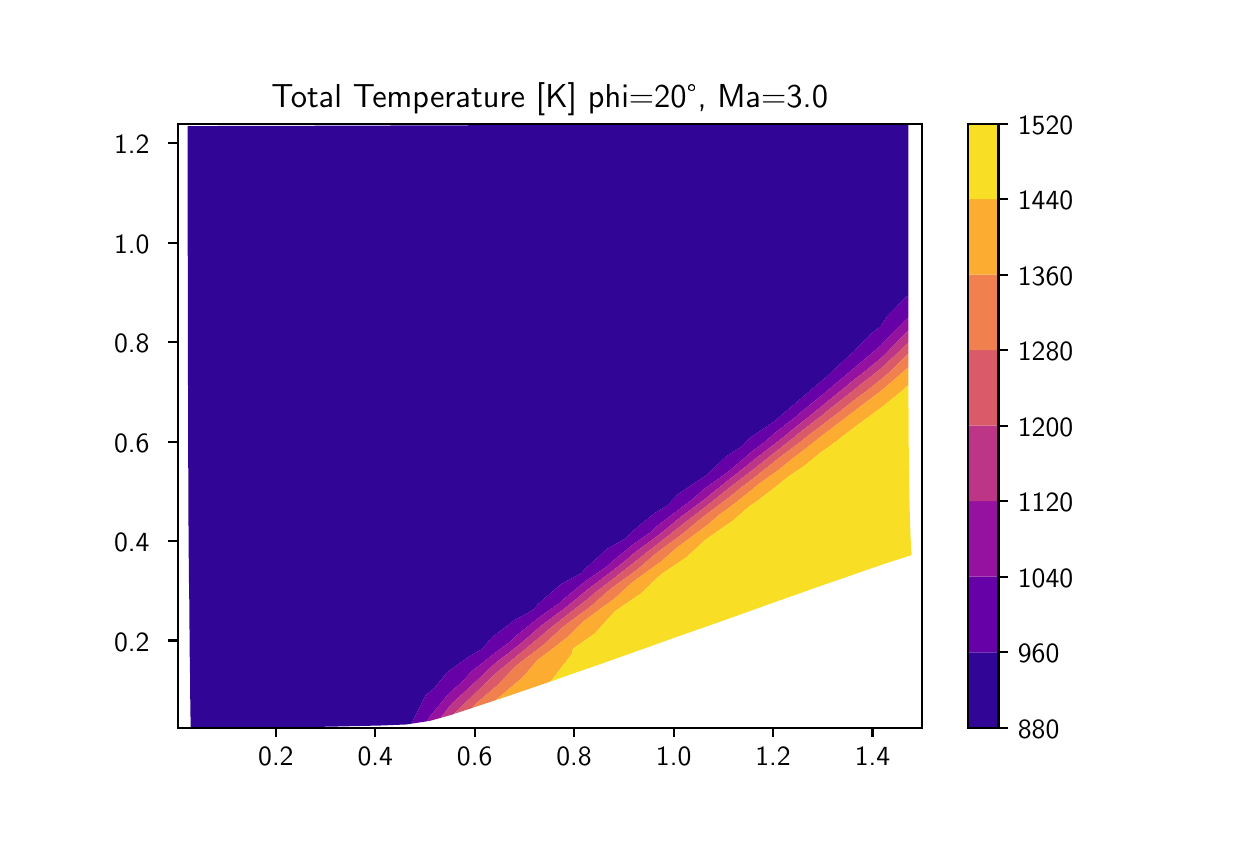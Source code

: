\begingroup%
\makeatletter%
\begin{pgfpicture}%
\pgfpathrectangle{\pgfpointorigin}{\pgfqpoint{6.0in}{4.0in}}%
\pgfusepath{use as bounding box, clip}%
\begin{pgfscope}%
\pgfsetbuttcap%
\pgfsetmiterjoin%
\definecolor{currentfill}{rgb}{1.0,1.0,1.0}%
\pgfsetfillcolor{currentfill}%
\pgfsetlinewidth{0.0pt}%
\definecolor{currentstroke}{rgb}{1.0,1.0,1.0}%
\pgfsetstrokecolor{currentstroke}%
\pgfsetdash{}{0pt}%
\pgfpathmoveto{\pgfqpoint{0.0in}{0.0in}}%
\pgfpathlineto{\pgfqpoint{6.0in}{0.0in}}%
\pgfpathlineto{\pgfqpoint{6.0in}{4.0in}}%
\pgfpathlineto{\pgfqpoint{0.0in}{4.0in}}%
\pgfpathclose%
\pgfusepath{fill}%
\end{pgfscope}%
\begin{pgfscope}%
\pgfsetbuttcap%
\pgfsetmiterjoin%
\definecolor{currentfill}{rgb}{1.0,1.0,1.0}%
\pgfsetfillcolor{currentfill}%
\pgfsetlinewidth{0.0pt}%
\definecolor{currentstroke}{rgb}{0.0,0.0,0.0}%
\pgfsetstrokecolor{currentstroke}%
\pgfsetstrokeopacity{0.0}%
\pgfsetdash{}{0pt}%
\pgfpathmoveto{\pgfqpoint{0.75in}{0.5in}}%
\pgfpathlineto{\pgfqpoint{4.47in}{0.5in}}%
\pgfpathlineto{\pgfqpoint{4.47in}{3.52in}}%
\pgfpathlineto{\pgfqpoint{0.75in}{3.52in}}%
\pgfpathclose%
\pgfusepath{fill}%
\end{pgfscope}%
\begin{pgfscope}%
\pgfpathrectangle{\pgfqpoint{0.75in}{0.5in}}{\pgfqpoint{3.72in}{3.02in}}%
\pgfusepath{clip}%
\pgfsetbuttcap%
\pgfsetroundjoin%
\definecolor{currentfill}{rgb}{0.193,0.018,0.59}%
\pgfsetfillcolor{currentfill}%
\pgfsetlinewidth{0.0pt}%
\definecolor{currentstroke}{rgb}{0.0,0.0,0.0}%
\pgfsetstrokecolor{currentstroke}%
\pgfsetdash{}{0pt}%
\pgfpathmoveto{\pgfqpoint{0.813in}{0.624in}}%
\pgfpathlineto{\pgfqpoint{0.812in}{0.749in}}%
\pgfpathlineto{\pgfqpoint{0.81in}{0.877in}}%
\pgfpathlineto{\pgfqpoint{0.809in}{1.005in}}%
\pgfpathlineto{\pgfqpoint{0.808in}{1.134in}}%
\pgfpathlineto{\pgfqpoint{0.806in}{1.264in}}%
\pgfpathlineto{\pgfqpoint{0.805in}{1.394in}}%
\pgfpathlineto{\pgfqpoint{0.804in}{1.524in}}%
\pgfpathlineto{\pgfqpoint{0.804in}{1.653in}}%
\pgfpathlineto{\pgfqpoint{0.803in}{1.782in}}%
\pgfpathlineto{\pgfqpoint{0.802in}{1.91in}}%
\pgfpathlineto{\pgfqpoint{0.802in}{2.037in}}%
\pgfpathlineto{\pgfqpoint{0.802in}{2.163in}}%
\pgfpathlineto{\pgfqpoint{0.801in}{2.289in}}%
\pgfpathlineto{\pgfqpoint{0.801in}{2.414in}}%
\pgfpathlineto{\pgfqpoint{0.801in}{2.537in}}%
\pgfpathlineto{\pgfqpoint{0.801in}{2.661in}}%
\pgfpathlineto{\pgfqpoint{0.801in}{2.783in}}%
\pgfpathlineto{\pgfqpoint{0.8in}{2.905in}}%
\pgfpathlineto{\pgfqpoint{0.8in}{3.027in}}%
\pgfpathlineto{\pgfqpoint{0.8in}{3.148in}}%
\pgfpathlineto{\pgfqpoint{0.8in}{3.268in}}%
\pgfpathlineto{\pgfqpoint{0.8in}{3.388in}}%
\pgfpathlineto{\pgfqpoint{0.8in}{3.508in}}%
\pgfpathlineto{\pgfqpoint{0.914in}{3.508in}}%
\pgfpathlineto{\pgfqpoint{1.027in}{3.509in}}%
\pgfpathlineto{\pgfqpoint{1.141in}{3.509in}}%
\pgfpathlineto{\pgfqpoint{1.256in}{3.509in}}%
\pgfpathlineto{\pgfqpoint{1.371in}{3.509in}}%
\pgfpathlineto{\pgfqpoint{1.486in}{3.51in}}%
\pgfpathlineto{\pgfqpoint{1.602in}{3.51in}}%
\pgfpathlineto{\pgfqpoint{1.719in}{3.51in}}%
\pgfpathlineto{\pgfqpoint{1.836in}{3.511in}}%
\pgfpathlineto{\pgfqpoint{1.954in}{3.511in}}%
\pgfpathlineto{\pgfqpoint{2.073in}{3.512in}}%
\pgfpathlineto{\pgfqpoint{2.193in}{3.512in}}%
\pgfpathlineto{\pgfqpoint{2.314in}{3.513in}}%
\pgfpathlineto{\pgfqpoint{2.435in}{3.513in}}%
\pgfpathlineto{\pgfqpoint{2.558in}{3.514in}}%
\pgfpathlineto{\pgfqpoint{2.682in}{3.514in}}%
\pgfpathlineto{\pgfqpoint{2.807in}{3.515in}}%
\pgfpathlineto{\pgfqpoint{2.933in}{3.515in}}%
\pgfpathlineto{\pgfqpoint{3.06in}{3.516in}}%
\pgfpathlineto{\pgfqpoint{3.189in}{3.517in}}%
\pgfpathlineto{\pgfqpoint{3.319in}{3.517in}}%
\pgfpathlineto{\pgfqpoint{3.45in}{3.518in}}%
\pgfpathlineto{\pgfqpoint{3.583in}{3.518in}}%
\pgfpathlineto{\pgfqpoint{3.717in}{3.519in}}%
\pgfpathlineto{\pgfqpoint{3.852in}{3.519in}}%
\pgfpathlineto{\pgfqpoint{3.988in}{3.519in}}%
\pgfpathlineto{\pgfqpoint{4.126in}{3.52in}}%
\pgfpathlineto{\pgfqpoint{4.264in}{3.52in}}%
\pgfpathlineto{\pgfqpoint{4.403in}{3.52in}}%
\pgfpathlineto{\pgfqpoint{4.403in}{3.423in}}%
\pgfpathlineto{\pgfqpoint{4.403in}{3.327in}}%
\pgfpathlineto{\pgfqpoint{4.403in}{3.23in}}%
\pgfpathlineto{\pgfqpoint{4.403in}{3.133in}}%
\pgfpathlineto{\pgfqpoint{4.403in}{3.037in}}%
\pgfpathlineto{\pgfqpoint{4.403in}{2.941in}}%
\pgfpathlineto{\pgfqpoint{4.403in}{2.845in}}%
\pgfpathlineto{\pgfqpoint{4.403in}{2.75in}}%
\pgfpathlineto{\pgfqpoint{4.403in}{2.663in}}%
\pgfpathlineto{\pgfqpoint{4.394in}{2.655in}}%
\pgfpathlineto{\pgfqpoint{4.298in}{2.558in}}%
\pgfpathlineto{\pgfqpoint{4.265in}{2.508in}}%
\pgfpathlineto{\pgfqpoint{4.207in}{2.461in}}%
\pgfpathlineto{\pgfqpoint{4.128in}{2.378in}}%
\pgfpathlineto{\pgfqpoint{4.108in}{2.361in}}%
\pgfpathlineto{\pgfqpoint{3.998in}{2.258in}}%
\pgfpathlineto{\pgfqpoint{3.995in}{2.255in}}%
\pgfpathlineto{\pgfqpoint{3.87in}{2.149in}}%
\pgfpathlineto{\pgfqpoint{3.864in}{2.144in}}%
\pgfpathlineto{\pgfqpoint{3.737in}{2.035in}}%
\pgfpathlineto{\pgfqpoint{3.734in}{2.032in}}%
\pgfpathlineto{\pgfqpoint{3.613in}{1.95in}}%
\pgfpathlineto{\pgfqpoint{3.563in}{1.902in}}%
\pgfpathlineto{\pgfqpoint{3.491in}{1.855in}}%
\pgfpathlineto{\pgfqpoint{3.395in}{1.763in}}%
\pgfpathlineto{\pgfqpoint{3.372in}{1.748in}}%
\pgfpathlineto{\pgfqpoint{3.252in}{1.668in}}%
\pgfpathlineto{\pgfqpoint{3.197in}{1.61in}}%
\pgfpathlineto{\pgfqpoint{3.135in}{1.573in}}%
\pgfpathlineto{\pgfqpoint{3.018in}{1.477in}}%
\pgfpathlineto{\pgfqpoint{2.992in}{1.447in}}%
\pgfpathlineto{\pgfqpoint{2.9in}{1.396in}}%
\pgfpathlineto{\pgfqpoint{2.785in}{1.292in}}%
\pgfpathlineto{\pgfqpoint{2.769in}{1.273in}}%
\pgfpathlineto{\pgfqpoint{2.667in}{1.218in}}%
\pgfpathlineto{\pgfqpoint{2.552in}{1.118in}}%
\pgfpathlineto{\pgfqpoint{2.526in}{1.088in}}%
\pgfpathlineto{\pgfqpoint{2.435in}{1.038in}}%
\pgfpathlineto{\pgfqpoint{2.32in}{0.95in}}%
\pgfpathlineto{\pgfqpoint{2.273in}{0.894in}}%
\pgfpathlineto{\pgfqpoint{2.207in}{0.856in}}%
\pgfpathlineto{\pgfqpoint{2.096in}{0.776in}}%
\pgfpathlineto{\pgfqpoint{2.032in}{0.696in}}%
\pgfpathlineto{\pgfqpoint{1.991in}{0.664in}}%
\pgfpathlineto{\pgfqpoint{1.919in}{0.52in}}%
\pgfpathlineto{\pgfqpoint{1.894in}{0.516in}}%
\pgfpathlineto{\pgfqpoint{1.772in}{0.511in}}%
\pgfpathlineto{\pgfqpoint{1.645in}{0.508in}}%
\pgfpathlineto{\pgfqpoint{1.513in}{0.505in}}%
\pgfpathlineto{\pgfqpoint{1.377in}{0.503in}}%
\pgfpathlineto{\pgfqpoint{1.239in}{0.502in}}%
\pgfpathlineto{\pgfqpoint{1.098in}{0.501in}}%
\pgfpathlineto{\pgfqpoint{0.957in}{0.5in}}%
\pgfpathlineto{\pgfqpoint{0.815in}{0.5in}}%
\pgfpathclose%
\pgfusepath{fill}%
\end{pgfscope}%
\begin{pgfscope}%
\pgfpathrectangle{\pgfqpoint{0.75in}{0.5in}}{\pgfqpoint{3.72in}{3.02in}}%
\pgfusepath{clip}%
\pgfsetbuttcap%
\pgfsetroundjoin%
\definecolor{currentfill}{rgb}{0.399,0.001,0.656}%
\pgfsetfillcolor{currentfill}%
\pgfsetlinewidth{0.0pt}%
\definecolor{currentstroke}{rgb}{0.0,0.0,0.0}%
\pgfsetstrokecolor{currentstroke}%
\pgfsetdash{}{0pt}%
\pgfpathmoveto{\pgfqpoint{1.991in}{0.664in}}%
\pgfpathlineto{\pgfqpoint{2.032in}{0.696in}}%
\pgfpathlineto{\pgfqpoint{2.096in}{0.776in}}%
\pgfpathlineto{\pgfqpoint{2.207in}{0.856in}}%
\pgfpathlineto{\pgfqpoint{2.273in}{0.894in}}%
\pgfpathlineto{\pgfqpoint{2.32in}{0.95in}}%
\pgfpathlineto{\pgfqpoint{2.435in}{1.038in}}%
\pgfpathlineto{\pgfqpoint{2.526in}{1.088in}}%
\pgfpathlineto{\pgfqpoint{2.552in}{1.118in}}%
\pgfpathlineto{\pgfqpoint{2.667in}{1.218in}}%
\pgfpathlineto{\pgfqpoint{2.769in}{1.273in}}%
\pgfpathlineto{\pgfqpoint{2.785in}{1.292in}}%
\pgfpathlineto{\pgfqpoint{2.9in}{1.396in}}%
\pgfpathlineto{\pgfqpoint{2.992in}{1.447in}}%
\pgfpathlineto{\pgfqpoint{3.018in}{1.477in}}%
\pgfpathlineto{\pgfqpoint{3.135in}{1.573in}}%
\pgfpathlineto{\pgfqpoint{3.197in}{1.61in}}%
\pgfpathlineto{\pgfqpoint{3.252in}{1.668in}}%
\pgfpathlineto{\pgfqpoint{3.372in}{1.748in}}%
\pgfpathlineto{\pgfqpoint{3.395in}{1.763in}}%
\pgfpathlineto{\pgfqpoint{3.491in}{1.855in}}%
\pgfpathlineto{\pgfqpoint{3.563in}{1.902in}}%
\pgfpathlineto{\pgfqpoint{3.613in}{1.95in}}%
\pgfpathlineto{\pgfqpoint{3.734in}{2.032in}}%
\pgfpathlineto{\pgfqpoint{3.737in}{2.035in}}%
\pgfpathlineto{\pgfqpoint{3.864in}{2.144in}}%
\pgfpathlineto{\pgfqpoint{3.87in}{2.149in}}%
\pgfpathlineto{\pgfqpoint{3.995in}{2.255in}}%
\pgfpathlineto{\pgfqpoint{3.998in}{2.258in}}%
\pgfpathlineto{\pgfqpoint{4.108in}{2.361in}}%
\pgfpathlineto{\pgfqpoint{4.128in}{2.378in}}%
\pgfpathlineto{\pgfqpoint{4.207in}{2.461in}}%
\pgfpathlineto{\pgfqpoint{4.265in}{2.508in}}%
\pgfpathlineto{\pgfqpoint{4.298in}{2.558in}}%
\pgfpathlineto{\pgfqpoint{4.394in}{2.655in}}%
\pgfpathlineto{\pgfqpoint{4.403in}{2.663in}}%
\pgfpathlineto{\pgfqpoint{4.403in}{2.655in}}%
\pgfpathlineto{\pgfqpoint{4.403in}{2.562in}}%
\pgfpathlineto{\pgfqpoint{4.403in}{2.552in}}%
\pgfpathlineto{\pgfqpoint{4.316in}{2.465in}}%
\pgfpathlineto{\pgfqpoint{4.265in}{2.41in}}%
\pgfpathlineto{\pgfqpoint{4.215in}{2.368in}}%
\pgfpathlineto{\pgfqpoint{4.129in}{2.295in}}%
\pgfpathlineto{\pgfqpoint{4.096in}{2.267in}}%
\pgfpathlineto{\pgfqpoint{3.996in}{2.184in}}%
\pgfpathlineto{\pgfqpoint{3.969in}{2.16in}}%
\pgfpathlineto{\pgfqpoint{3.867in}{2.078in}}%
\pgfpathlineto{\pgfqpoint{3.831in}{2.047in}}%
\pgfpathlineto{\pgfqpoint{3.741in}{1.978in}}%
\pgfpathlineto{\pgfqpoint{3.679in}{1.924in}}%
\pgfpathlineto{\pgfqpoint{3.618in}{1.878in}}%
\pgfpathlineto{\pgfqpoint{3.515in}{1.79in}}%
\pgfpathlineto{\pgfqpoint{3.498in}{1.776in}}%
\pgfpathlineto{\pgfqpoint{3.378in}{1.691in}}%
\pgfpathlineto{\pgfqpoint{3.322in}{1.64in}}%
\pgfpathlineto{\pgfqpoint{3.261in}{1.595in}}%
\pgfpathlineto{\pgfqpoint{3.143in}{1.505in}}%
\pgfpathlineto{\pgfqpoint{3.117in}{1.479in}}%
\pgfpathlineto{\pgfqpoint{3.026in}{1.416in}}%
\pgfpathlineto{\pgfqpoint{2.91in}{1.32in}}%
\pgfpathlineto{\pgfqpoint{2.896in}{1.306in}}%
\pgfpathlineto{\pgfqpoint{2.793in}{1.236in}}%
\pgfpathlineto{\pgfqpoint{2.677in}{1.14in}}%
\pgfpathlineto{\pgfqpoint{2.659in}{1.123in}}%
\pgfpathlineto{\pgfqpoint{2.56in}{1.054in}}%
\pgfpathlineto{\pgfqpoint{2.445in}{0.962in}}%
\pgfpathlineto{\pgfqpoint{2.413in}{0.93in}}%
\pgfpathlineto{\pgfqpoint{2.33in}{0.869in}}%
\pgfpathlineto{\pgfqpoint{2.217in}{0.779in}}%
\pgfpathlineto{\pgfqpoint{2.173in}{0.73in}}%
\pgfpathlineto{\pgfqpoint{2.109in}{0.674in}}%
\pgfpathlineto{\pgfqpoint{2.008in}{0.552in}}%
\pgfpathlineto{\pgfqpoint{1.998in}{0.532in}}%
\pgfpathlineto{\pgfqpoint{1.919in}{0.52in}}%
\pgfpathclose%
\pgfusepath{fill}%
\end{pgfscope}%
\begin{pgfscope}%
\pgfpathrectangle{\pgfqpoint{0.75in}{0.5in}}{\pgfqpoint{3.72in}{3.02in}}%
\pgfusepath{clip}%
\pgfsetbuttcap%
\pgfsetroundjoin%
\definecolor{currentfill}{rgb}{0.584,0.069,0.633}%
\pgfsetfillcolor{currentfill}%
\pgfsetlinewidth{0.0pt}%
\definecolor{currentstroke}{rgb}{0.0,0.0,0.0}%
\pgfsetstrokecolor{currentstroke}%
\pgfsetdash{}{0pt}%
\pgfpathmoveto{\pgfqpoint{2.008in}{0.552in}}%
\pgfpathlineto{\pgfqpoint{2.109in}{0.674in}}%
\pgfpathlineto{\pgfqpoint{2.173in}{0.73in}}%
\pgfpathlineto{\pgfqpoint{2.217in}{0.779in}}%
\pgfpathlineto{\pgfqpoint{2.33in}{0.869in}}%
\pgfpathlineto{\pgfqpoint{2.413in}{0.93in}}%
\pgfpathlineto{\pgfqpoint{2.445in}{0.962in}}%
\pgfpathlineto{\pgfqpoint{2.56in}{1.054in}}%
\pgfpathlineto{\pgfqpoint{2.659in}{1.123in}}%
\pgfpathlineto{\pgfqpoint{2.677in}{1.14in}}%
\pgfpathlineto{\pgfqpoint{2.793in}{1.236in}}%
\pgfpathlineto{\pgfqpoint{2.896in}{1.306in}}%
\pgfpathlineto{\pgfqpoint{2.91in}{1.32in}}%
\pgfpathlineto{\pgfqpoint{3.026in}{1.416in}}%
\pgfpathlineto{\pgfqpoint{3.117in}{1.479in}}%
\pgfpathlineto{\pgfqpoint{3.143in}{1.505in}}%
\pgfpathlineto{\pgfqpoint{3.261in}{1.595in}}%
\pgfpathlineto{\pgfqpoint{3.322in}{1.64in}}%
\pgfpathlineto{\pgfqpoint{3.378in}{1.691in}}%
\pgfpathlineto{\pgfqpoint{3.498in}{1.776in}}%
\pgfpathlineto{\pgfqpoint{3.515in}{1.79in}}%
\pgfpathlineto{\pgfqpoint{3.618in}{1.878in}}%
\pgfpathlineto{\pgfqpoint{3.679in}{1.924in}}%
\pgfpathlineto{\pgfqpoint{3.741in}{1.978in}}%
\pgfpathlineto{\pgfqpoint{3.831in}{2.047in}}%
\pgfpathlineto{\pgfqpoint{3.867in}{2.078in}}%
\pgfpathlineto{\pgfqpoint{3.969in}{2.16in}}%
\pgfpathlineto{\pgfqpoint{3.996in}{2.184in}}%
\pgfpathlineto{\pgfqpoint{4.096in}{2.267in}}%
\pgfpathlineto{\pgfqpoint{4.129in}{2.295in}}%
\pgfpathlineto{\pgfqpoint{4.215in}{2.368in}}%
\pgfpathlineto{\pgfqpoint{4.265in}{2.41in}}%
\pgfpathlineto{\pgfqpoint{4.316in}{2.465in}}%
\pgfpathlineto{\pgfqpoint{4.403in}{2.552in}}%
\pgfpathlineto{\pgfqpoint{4.403in}{2.486in}}%
\pgfpathlineto{\pgfqpoint{4.385in}{2.468in}}%
\pgfpathlineto{\pgfqpoint{4.292in}{2.372in}}%
\pgfpathlineto{\pgfqpoint{4.266in}{2.347in}}%
\pgfpathlineto{\pgfqpoint{4.174in}{2.272in}}%
\pgfpathlineto{\pgfqpoint{4.13in}{2.238in}}%
\pgfpathlineto{\pgfqpoint{4.046in}{2.169in}}%
\pgfpathlineto{\pgfqpoint{3.998in}{2.13in}}%
\pgfpathlineto{\pgfqpoint{3.91in}{2.058in}}%
\pgfpathlineto{\pgfqpoint{3.869in}{2.026in}}%
\pgfpathlineto{\pgfqpoint{3.76in}{1.938in}}%
\pgfpathlineto{\pgfqpoint{3.744in}{1.926in}}%
\pgfpathlineto{\pgfqpoint{3.622in}{1.832in}}%
\pgfpathlineto{\pgfqpoint{3.591in}{1.806in}}%
\pgfpathlineto{\pgfqpoint{3.502in}{1.737in}}%
\pgfpathlineto{\pgfqpoint{3.408in}{1.661in}}%
\pgfpathlineto{\pgfqpoint{3.384in}{1.641in}}%
\pgfpathlineto{\pgfqpoint{3.266in}{1.554in}}%
\pgfpathlineto{\pgfqpoint{3.202in}{1.501in}}%
\pgfpathlineto{\pgfqpoint{3.149in}{1.459in}}%
\pgfpathlineto{\pgfqpoint{3.032in}{1.373in}}%
\pgfpathlineto{\pgfqpoint{2.982in}{1.329in}}%
\pgfpathlineto{\pgfqpoint{2.916in}{1.278in}}%
\pgfpathlineto{\pgfqpoint{2.799in}{1.191in}}%
\pgfpathlineto{\pgfqpoint{2.748in}{1.147in}}%
\pgfpathlineto{\pgfqpoint{2.683in}{1.095in}}%
\pgfpathlineto{\pgfqpoint{2.566in}{1.009in}}%
\pgfpathlineto{\pgfqpoint{2.505in}{0.955in}}%
\pgfpathlineto{\pgfqpoint{2.452in}{0.91in}}%
\pgfpathlineto{\pgfqpoint{2.337in}{0.822in}}%
\pgfpathlineto{\pgfqpoint{2.265in}{0.754in}}%
\pgfpathlineto{\pgfqpoint{2.226in}{0.717in}}%
\pgfpathlineto{\pgfqpoint{2.118in}{0.618in}}%
\pgfpathlineto{\pgfqpoint{2.065in}{0.549in}}%
\pgfpathlineto{\pgfqpoint{2.011in}{0.534in}}%
\pgfpathlineto{\pgfqpoint{1.998in}{0.532in}}%
\pgfpathclose%
\pgfusepath{fill}%
\end{pgfscope}%
\begin{pgfscope}%
\pgfpathrectangle{\pgfqpoint{0.75in}{0.5in}}{\pgfqpoint{3.72in}{3.02in}}%
\pgfusepath{clip}%
\pgfsetbuttcap%
\pgfsetroundjoin%
\definecolor{currentfill}{rgb}{0.736,0.209,0.528}%
\pgfsetfillcolor{currentfill}%
\pgfsetlinewidth{0.0pt}%
\definecolor{currentstroke}{rgb}{0.0,0.0,0.0}%
\pgfsetstrokecolor{currentstroke}%
\pgfsetdash{}{0pt}%
\pgfpathmoveto{\pgfqpoint{2.118in}{0.618in}}%
\pgfpathlineto{\pgfqpoint{2.226in}{0.717in}}%
\pgfpathlineto{\pgfqpoint{2.265in}{0.754in}}%
\pgfpathlineto{\pgfqpoint{2.337in}{0.822in}}%
\pgfpathlineto{\pgfqpoint{2.452in}{0.91in}}%
\pgfpathlineto{\pgfqpoint{2.505in}{0.955in}}%
\pgfpathlineto{\pgfqpoint{2.566in}{1.009in}}%
\pgfpathlineto{\pgfqpoint{2.683in}{1.095in}}%
\pgfpathlineto{\pgfqpoint{2.748in}{1.147in}}%
\pgfpathlineto{\pgfqpoint{2.799in}{1.191in}}%
\pgfpathlineto{\pgfqpoint{2.916in}{1.278in}}%
\pgfpathlineto{\pgfqpoint{2.982in}{1.329in}}%
\pgfpathlineto{\pgfqpoint{3.032in}{1.373in}}%
\pgfpathlineto{\pgfqpoint{3.149in}{1.459in}}%
\pgfpathlineto{\pgfqpoint{3.202in}{1.501in}}%
\pgfpathlineto{\pgfqpoint{3.266in}{1.554in}}%
\pgfpathlineto{\pgfqpoint{3.384in}{1.641in}}%
\pgfpathlineto{\pgfqpoint{3.408in}{1.661in}}%
\pgfpathlineto{\pgfqpoint{3.502in}{1.737in}}%
\pgfpathlineto{\pgfqpoint{3.591in}{1.806in}}%
\pgfpathlineto{\pgfqpoint{3.622in}{1.832in}}%
\pgfpathlineto{\pgfqpoint{3.744in}{1.926in}}%
\pgfpathlineto{\pgfqpoint{3.76in}{1.938in}}%
\pgfpathlineto{\pgfqpoint{3.869in}{2.026in}}%
\pgfpathlineto{\pgfqpoint{3.91in}{2.058in}}%
\pgfpathlineto{\pgfqpoint{3.998in}{2.13in}}%
\pgfpathlineto{\pgfqpoint{4.046in}{2.169in}}%
\pgfpathlineto{\pgfqpoint{4.13in}{2.238in}}%
\pgfpathlineto{\pgfqpoint{4.174in}{2.272in}}%
\pgfpathlineto{\pgfqpoint{4.266in}{2.347in}}%
\pgfpathlineto{\pgfqpoint{4.292in}{2.372in}}%
\pgfpathlineto{\pgfqpoint{4.385in}{2.468in}}%
\pgfpathlineto{\pgfqpoint{4.403in}{2.486in}}%
\pgfpathlineto{\pgfqpoint{4.403in}{2.468in}}%
\pgfpathlineto{\pgfqpoint{4.403in}{2.427in}}%
\pgfpathlineto{\pgfqpoint{4.35in}{2.374in}}%
\pgfpathlineto{\pgfqpoint{4.266in}{2.296in}}%
\pgfpathlineto{\pgfqpoint{4.243in}{2.277in}}%
\pgfpathlineto{\pgfqpoint{4.131in}{2.189in}}%
\pgfpathlineto{\pgfqpoint{4.114in}{2.175in}}%
\pgfpathlineto{\pgfqpoint{3.999in}{2.084in}}%
\pgfpathlineto{\pgfqpoint{3.979in}{2.067in}}%
\pgfpathlineto{\pgfqpoint{3.871in}{1.984in}}%
\pgfpathlineto{\pgfqpoint{3.83in}{1.95in}}%
\pgfpathlineto{\pgfqpoint{3.747in}{1.885in}}%
\pgfpathlineto{\pgfqpoint{3.666in}{1.821in}}%
\pgfpathlineto{\pgfqpoint{3.626in}{1.789in}}%
\pgfpathlineto{\pgfqpoint{3.506in}{1.698in}}%
\pgfpathlineto{\pgfqpoint{3.481in}{1.678in}}%
\pgfpathlineto{\pgfqpoint{3.389in}{1.604in}}%
\pgfpathlineto{\pgfqpoint{3.28in}{1.521in}}%
\pgfpathlineto{\pgfqpoint{3.271in}{1.513in}}%
\pgfpathlineto{\pgfqpoint{3.155in}{1.422in}}%
\pgfpathlineto{\pgfqpoint{3.063in}{1.351in}}%
\pgfpathlineto{\pgfqpoint{3.038in}{1.33in}}%
\pgfpathlineto{\pgfqpoint{2.922in}{1.24in}}%
\pgfpathlineto{\pgfqpoint{2.831in}{1.17in}}%
\pgfpathlineto{\pgfqpoint{2.805in}{1.147in}}%
\pgfpathlineto{\pgfqpoint{2.689in}{1.057in}}%
\pgfpathlineto{\pgfqpoint{2.589in}{0.978in}}%
\pgfpathlineto{\pgfqpoint{2.573in}{0.963in}}%
\pgfpathlineto{\pgfqpoint{2.458in}{0.868in}}%
\pgfpathlineto{\pgfqpoint{2.347in}{0.777in}}%
\pgfpathlineto{\pgfqpoint{2.343in}{0.774in}}%
\pgfpathlineto{\pgfqpoint{2.233in}{0.668in}}%
\pgfpathlineto{\pgfqpoint{2.132in}{0.569in}}%
\pgfpathlineto{\pgfqpoint{2.125in}{0.566in}}%
\pgfpathlineto{\pgfqpoint{2.065in}{0.549in}}%
\pgfpathclose%
\pgfusepath{fill}%
\end{pgfscope}%
\begin{pgfscope}%
\pgfpathrectangle{\pgfqpoint{0.75in}{0.5in}}{\pgfqpoint{3.72in}{3.02in}}%
\pgfusepath{clip}%
\pgfsetbuttcap%
\pgfsetroundjoin%
\definecolor{currentfill}{rgb}{0.853,0.352,0.414}%
\pgfsetfillcolor{currentfill}%
\pgfsetlinewidth{0.0pt}%
\definecolor{currentstroke}{rgb}{0.0,0.0,0.0}%
\pgfsetstrokecolor{currentstroke}%
\pgfsetdash{}{0pt}%
\pgfpathmoveto{\pgfqpoint{2.233in}{0.668in}}%
\pgfpathlineto{\pgfqpoint{2.343in}{0.774in}}%
\pgfpathlineto{\pgfqpoint{2.347in}{0.777in}}%
\pgfpathlineto{\pgfqpoint{2.458in}{0.868in}}%
\pgfpathlineto{\pgfqpoint{2.573in}{0.963in}}%
\pgfpathlineto{\pgfqpoint{2.589in}{0.978in}}%
\pgfpathlineto{\pgfqpoint{2.689in}{1.057in}}%
\pgfpathlineto{\pgfqpoint{2.805in}{1.147in}}%
\pgfpathlineto{\pgfqpoint{2.831in}{1.17in}}%
\pgfpathlineto{\pgfqpoint{2.922in}{1.24in}}%
\pgfpathlineto{\pgfqpoint{3.038in}{1.33in}}%
\pgfpathlineto{\pgfqpoint{3.063in}{1.351in}}%
\pgfpathlineto{\pgfqpoint{3.155in}{1.422in}}%
\pgfpathlineto{\pgfqpoint{3.271in}{1.513in}}%
\pgfpathlineto{\pgfqpoint{3.28in}{1.521in}}%
\pgfpathlineto{\pgfqpoint{3.389in}{1.604in}}%
\pgfpathlineto{\pgfqpoint{3.481in}{1.678in}}%
\pgfpathlineto{\pgfqpoint{3.506in}{1.698in}}%
\pgfpathlineto{\pgfqpoint{3.626in}{1.789in}}%
\pgfpathlineto{\pgfqpoint{3.666in}{1.821in}}%
\pgfpathlineto{\pgfqpoint{3.747in}{1.885in}}%
\pgfpathlineto{\pgfqpoint{3.83in}{1.95in}}%
\pgfpathlineto{\pgfqpoint{3.871in}{1.984in}}%
\pgfpathlineto{\pgfqpoint{3.979in}{2.067in}}%
\pgfpathlineto{\pgfqpoint{3.999in}{2.084in}}%
\pgfpathlineto{\pgfqpoint{4.114in}{2.175in}}%
\pgfpathlineto{\pgfqpoint{4.131in}{2.189in}}%
\pgfpathlineto{\pgfqpoint{4.243in}{2.277in}}%
\pgfpathlineto{\pgfqpoint{4.266in}{2.296in}}%
\pgfpathlineto{\pgfqpoint{4.35in}{2.374in}}%
\pgfpathlineto{\pgfqpoint{4.403in}{2.427in}}%
\pgfpathlineto{\pgfqpoint{4.403in}{2.376in}}%
\pgfpathlineto{\pgfqpoint{4.403in}{2.37in}}%
\pgfpathlineto{\pgfqpoint{4.312in}{2.28in}}%
\pgfpathlineto{\pgfqpoint{4.266in}{2.241in}}%
\pgfpathlineto{\pgfqpoint{4.191in}{2.181in}}%
\pgfpathlineto{\pgfqpoint{4.132in}{2.137in}}%
\pgfpathlineto{\pgfqpoint{4.055in}{2.076in}}%
\pgfpathlineto{\pgfqpoint{4.001in}{2.035in}}%
\pgfpathlineto{\pgfqpoint{3.906in}{1.963in}}%
\pgfpathlineto{\pgfqpoint{3.874in}{1.937in}}%
\pgfpathlineto{\pgfqpoint{3.75in}{1.844in}}%
\pgfpathlineto{\pgfqpoint{3.74in}{1.836in}}%
\pgfpathlineto{\pgfqpoint{3.63in}{1.748in}}%
\pgfpathlineto{\pgfqpoint{3.563in}{1.697in}}%
\pgfpathlineto{\pgfqpoint{3.511in}{1.654in}}%
\pgfpathlineto{\pgfqpoint{3.393in}{1.566in}}%
\pgfpathlineto{\pgfqpoint{3.362in}{1.542in}}%
\pgfpathlineto{\pgfqpoint{3.277in}{1.471in}}%
\pgfpathlineto{\pgfqpoint{3.16in}{1.385in}}%
\pgfpathlineto{\pgfqpoint{3.145in}{1.374in}}%
\pgfpathlineto{\pgfqpoint{3.045in}{1.288in}}%
\pgfpathlineto{\pgfqpoint{2.927in}{1.203in}}%
\pgfpathlineto{\pgfqpoint{2.915in}{1.194in}}%
\pgfpathlineto{\pgfqpoint{2.812in}{1.104in}}%
\pgfpathlineto{\pgfqpoint{2.695in}{1.018in}}%
\pgfpathlineto{\pgfqpoint{2.676in}{1.003in}}%
\pgfpathlineto{\pgfqpoint{2.58in}{0.915in}}%
\pgfpathlineto{\pgfqpoint{2.464in}{0.826in}}%
\pgfpathlineto{\pgfqpoint{2.437in}{0.804in}}%
\pgfpathlineto{\pgfqpoint{2.352in}{0.715in}}%
\pgfpathlineto{\pgfqpoint{2.24in}{0.619in}}%
\pgfpathlineto{\pgfqpoint{2.218in}{0.597in}}%
\pgfpathlineto{\pgfqpoint{2.132in}{0.569in}}%
\pgfpathclose%
\pgfusepath{fill}%
\end{pgfscope}%
\begin{pgfscope}%
\pgfpathrectangle{\pgfqpoint{0.75in}{0.5in}}{\pgfqpoint{3.72in}{3.02in}}%
\pgfusepath{clip}%
\pgfsetbuttcap%
\pgfsetroundjoin%
\definecolor{currentfill}{rgb}{0.943,0.503,0.306}%
\pgfsetfillcolor{currentfill}%
\pgfsetlinewidth{0.0pt}%
\definecolor{currentstroke}{rgb}{0.0,0.0,0.0}%
\pgfsetstrokecolor{currentstroke}%
\pgfsetdash{}{0pt}%
\pgfpathmoveto{\pgfqpoint{2.24in}{0.619in}}%
\pgfpathlineto{\pgfqpoint{2.352in}{0.715in}}%
\pgfpathlineto{\pgfqpoint{2.437in}{0.804in}}%
\pgfpathlineto{\pgfqpoint{2.464in}{0.826in}}%
\pgfpathlineto{\pgfqpoint{2.58in}{0.915in}}%
\pgfpathlineto{\pgfqpoint{2.676in}{1.003in}}%
\pgfpathlineto{\pgfqpoint{2.695in}{1.018in}}%
\pgfpathlineto{\pgfqpoint{2.812in}{1.104in}}%
\pgfpathlineto{\pgfqpoint{2.915in}{1.194in}}%
\pgfpathlineto{\pgfqpoint{2.927in}{1.203in}}%
\pgfpathlineto{\pgfqpoint{3.045in}{1.288in}}%
\pgfpathlineto{\pgfqpoint{3.145in}{1.374in}}%
\pgfpathlineto{\pgfqpoint{3.16in}{1.385in}}%
\pgfpathlineto{\pgfqpoint{3.277in}{1.471in}}%
\pgfpathlineto{\pgfqpoint{3.362in}{1.542in}}%
\pgfpathlineto{\pgfqpoint{3.393in}{1.566in}}%
\pgfpathlineto{\pgfqpoint{3.511in}{1.654in}}%
\pgfpathlineto{\pgfqpoint{3.563in}{1.697in}}%
\pgfpathlineto{\pgfqpoint{3.63in}{1.748in}}%
\pgfpathlineto{\pgfqpoint{3.74in}{1.836in}}%
\pgfpathlineto{\pgfqpoint{3.75in}{1.844in}}%
\pgfpathlineto{\pgfqpoint{3.874in}{1.937in}}%
\pgfpathlineto{\pgfqpoint{3.906in}{1.963in}}%
\pgfpathlineto{\pgfqpoint{4.001in}{2.035in}}%
\pgfpathlineto{\pgfqpoint{4.055in}{2.076in}}%
\pgfpathlineto{\pgfqpoint{4.132in}{2.137in}}%
\pgfpathlineto{\pgfqpoint{4.191in}{2.181in}}%
\pgfpathlineto{\pgfqpoint{4.266in}{2.241in}}%
\pgfpathlineto{\pgfqpoint{4.312in}{2.28in}}%
\pgfpathlineto{\pgfqpoint{4.403in}{2.37in}}%
\pgfpathlineto{\pgfqpoint{4.404in}{2.304in}}%
\pgfpathlineto{\pgfqpoint{4.383in}{2.284in}}%
\pgfpathlineto{\pgfqpoint{4.271in}{2.187in}}%
\pgfpathlineto{\pgfqpoint{4.267in}{2.184in}}%
\pgfpathlineto{\pgfqpoint{4.137in}{2.086in}}%
\pgfpathlineto{\pgfqpoint{4.133in}{2.082in}}%
\pgfpathlineto{\pgfqpoint{4.003in}{1.984in}}%
\pgfpathlineto{\pgfqpoint{3.992in}{1.976in}}%
\pgfpathlineto{\pgfqpoint{3.877in}{1.885in}}%
\pgfpathlineto{\pgfqpoint{3.836in}{1.855in}}%
\pgfpathlineto{\pgfqpoint{3.755in}{1.789in}}%
\pgfpathlineto{\pgfqpoint{3.656in}{1.719in}}%
\pgfpathlineto{\pgfqpoint{3.635in}{1.701in}}%
\pgfpathlineto{\pgfqpoint{3.517in}{1.607in}}%
\pgfpathlineto{\pgfqpoint{3.462in}{1.568in}}%
\pgfpathlineto{\pgfqpoint{3.401in}{1.515in}}%
\pgfpathlineto{\pgfqpoint{3.284in}{1.428in}}%
\pgfpathlineto{\pgfqpoint{3.248in}{1.402in}}%
\pgfpathlineto{\pgfqpoint{3.169in}{1.332in}}%
\pgfpathlineto{\pgfqpoint{3.051in}{1.247in}}%
\pgfpathlineto{\pgfqpoint{3.02in}{1.224in}}%
\pgfpathlineto{\pgfqpoint{2.936in}{1.147in}}%
\pgfpathlineto{\pgfqpoint{2.819in}{1.061in}}%
\pgfpathlineto{\pgfqpoint{2.783in}{1.035in}}%
\pgfpathlineto{\pgfqpoint{2.705in}{0.957in}}%
\pgfpathlineto{\pgfqpoint{2.588in}{0.867in}}%
\pgfpathlineto{\pgfqpoint{2.55in}{0.839in}}%
\pgfpathlineto{\pgfqpoint{2.476in}{0.752in}}%
\pgfpathlineto{\pgfqpoint{2.362in}{0.656in}}%
\pgfpathlineto{\pgfqpoint{2.338in}{0.637in}}%
\pgfpathlineto{\pgfqpoint{2.242in}{0.605in}}%
\pgfpathlineto{\pgfqpoint{2.218in}{0.597in}}%
\pgfpathclose%
\pgfusepath{fill}%
\end{pgfscope}%
\begin{pgfscope}%
\pgfpathrectangle{\pgfqpoint{0.75in}{0.5in}}{\pgfqpoint{3.72in}{3.02in}}%
\pgfusepath{clip}%
\pgfsetbuttcap%
\pgfsetroundjoin%
\definecolor{currentfill}{rgb}{0.991,0.675,0.198}%
\pgfsetfillcolor{currentfill}%
\pgfsetlinewidth{0.0pt}%
\definecolor{currentstroke}{rgb}{0.0,0.0,0.0}%
\pgfsetstrokecolor{currentstroke}%
\pgfsetdash{}{0pt}%
\pgfpathmoveto{\pgfqpoint{2.362in}{0.656in}}%
\pgfpathlineto{\pgfqpoint{2.476in}{0.752in}}%
\pgfpathlineto{\pgfqpoint{2.55in}{0.839in}}%
\pgfpathlineto{\pgfqpoint{2.588in}{0.867in}}%
\pgfpathlineto{\pgfqpoint{2.705in}{0.957in}}%
\pgfpathlineto{\pgfqpoint{2.783in}{1.035in}}%
\pgfpathlineto{\pgfqpoint{2.819in}{1.061in}}%
\pgfpathlineto{\pgfqpoint{2.936in}{1.147in}}%
\pgfpathlineto{\pgfqpoint{3.02in}{1.224in}}%
\pgfpathlineto{\pgfqpoint{3.051in}{1.247in}}%
\pgfpathlineto{\pgfqpoint{3.169in}{1.332in}}%
\pgfpathlineto{\pgfqpoint{3.248in}{1.402in}}%
\pgfpathlineto{\pgfqpoint{3.284in}{1.428in}}%
\pgfpathlineto{\pgfqpoint{3.401in}{1.515in}}%
\pgfpathlineto{\pgfqpoint{3.462in}{1.568in}}%
\pgfpathlineto{\pgfqpoint{3.517in}{1.607in}}%
\pgfpathlineto{\pgfqpoint{3.635in}{1.701in}}%
\pgfpathlineto{\pgfqpoint{3.656in}{1.719in}}%
\pgfpathlineto{\pgfqpoint{3.755in}{1.789in}}%
\pgfpathlineto{\pgfqpoint{3.836in}{1.855in}}%
\pgfpathlineto{\pgfqpoint{3.877in}{1.885in}}%
\pgfpathlineto{\pgfqpoint{3.992in}{1.976in}}%
\pgfpathlineto{\pgfqpoint{4.003in}{1.984in}}%
\pgfpathlineto{\pgfqpoint{4.133in}{2.082in}}%
\pgfpathlineto{\pgfqpoint{4.137in}{2.086in}}%
\pgfpathlineto{\pgfqpoint{4.267in}{2.184in}}%
\pgfpathlineto{\pgfqpoint{4.271in}{2.187in}}%
\pgfpathlineto{\pgfqpoint{4.383in}{2.284in}}%
\pgfpathlineto{\pgfqpoint{4.404in}{2.304in}}%
\pgfpathlineto{\pgfqpoint{4.404in}{2.284in}}%
\pgfpathlineto{\pgfqpoint{4.404in}{2.214in}}%
\pgfpathlineto{\pgfqpoint{4.382in}{2.193in}}%
\pgfpathlineto{\pgfqpoint{4.268in}{2.1in}}%
\pgfpathlineto{\pgfqpoint{4.262in}{2.096in}}%
\pgfpathlineto{\pgfqpoint{4.135in}{2.003in}}%
\pgfpathlineto{\pgfqpoint{4.121in}{1.992in}}%
\pgfpathlineto{\pgfqpoint{4.007in}{1.905in}}%
\pgfpathlineto{\pgfqpoint{3.969in}{1.879in}}%
\pgfpathlineto{\pgfqpoint{3.883in}{1.809in}}%
\pgfpathlineto{\pgfqpoint{3.796in}{1.75in}}%
\pgfpathlineto{\pgfqpoint{3.762in}{1.721in}}%
\pgfpathlineto{\pgfqpoint{3.643in}{1.63in}}%
\pgfpathlineto{\pgfqpoint{3.606in}{1.605in}}%
\pgfpathlineto{\pgfqpoint{3.527in}{1.536in}}%
\pgfpathlineto{\pgfqpoint{3.41in}{1.454in}}%
\pgfpathlineto{\pgfqpoint{3.393in}{1.443in}}%
\pgfpathlineto{\pgfqpoint{3.296in}{1.354in}}%
\pgfpathlineto{\pgfqpoint{3.178in}{1.274in}}%
\pgfpathlineto{\pgfqpoint{3.167in}{1.267in}}%
\pgfpathlineto{\pgfqpoint{3.064in}{1.169in}}%
\pgfpathlineto{\pgfqpoint{2.946in}{1.089in}}%
\pgfpathlineto{\pgfqpoint{2.935in}{1.081in}}%
\pgfpathlineto{\pgfqpoint{2.835in}{0.97in}}%
\pgfpathlineto{\pgfqpoint{2.727in}{0.895in}}%
\pgfpathlineto{\pgfqpoint{2.72in}{0.868in}}%
\pgfpathlineto{\pgfqpoint{2.615in}{0.731in}}%
\pgfpathlineto{\pgfqpoint{2.611in}{0.73in}}%
\pgfpathlineto{\pgfqpoint{2.487in}{0.687in}}%
\pgfpathlineto{\pgfqpoint{2.363in}{0.645in}}%
\pgfpathlineto{\pgfqpoint{2.338in}{0.637in}}%
\pgfpathclose%
\pgfusepath{fill}%
\end{pgfscope}%
\begin{pgfscope}%
\pgfpathrectangle{\pgfqpoint{0.75in}{0.5in}}{\pgfqpoint{3.72in}{3.02in}}%
\pgfusepath{clip}%
\pgfsetbuttcap%
\pgfsetroundjoin%
\definecolor{currentfill}{rgb}{0.974,0.875,0.144}%
\pgfsetfillcolor{currentfill}%
\pgfsetlinewidth{0.0pt}%
\definecolor{currentstroke}{rgb}{0.0,0.0,0.0}%
\pgfsetstrokecolor{currentstroke}%
\pgfsetdash{}{0pt}%
\pgfpathmoveto{\pgfqpoint{2.72in}{0.868in}}%
\pgfpathlineto{\pgfqpoint{2.727in}{0.895in}}%
\pgfpathlineto{\pgfqpoint{2.835in}{0.97in}}%
\pgfpathlineto{\pgfqpoint{2.935in}{1.081in}}%
\pgfpathlineto{\pgfqpoint{2.946in}{1.089in}}%
\pgfpathlineto{\pgfqpoint{3.064in}{1.169in}}%
\pgfpathlineto{\pgfqpoint{3.167in}{1.267in}}%
\pgfpathlineto{\pgfqpoint{3.178in}{1.274in}}%
\pgfpathlineto{\pgfqpoint{3.296in}{1.354in}}%
\pgfpathlineto{\pgfqpoint{3.393in}{1.443in}}%
\pgfpathlineto{\pgfqpoint{3.41in}{1.454in}}%
\pgfpathlineto{\pgfqpoint{3.527in}{1.536in}}%
\pgfpathlineto{\pgfqpoint{3.606in}{1.605in}}%
\pgfpathlineto{\pgfqpoint{3.643in}{1.63in}}%
\pgfpathlineto{\pgfqpoint{3.762in}{1.721in}}%
\pgfpathlineto{\pgfqpoint{3.796in}{1.75in}}%
\pgfpathlineto{\pgfqpoint{3.883in}{1.809in}}%
\pgfpathlineto{\pgfqpoint{3.969in}{1.879in}}%
\pgfpathlineto{\pgfqpoint{4.007in}{1.905in}}%
\pgfpathlineto{\pgfqpoint{4.121in}{1.992in}}%
\pgfpathlineto{\pgfqpoint{4.135in}{2.003in}}%
\pgfpathlineto{\pgfqpoint{4.262in}{2.096in}}%
\pgfpathlineto{\pgfqpoint{4.268in}{2.1in}}%
\pgfpathlineto{\pgfqpoint{4.382in}{2.193in}}%
\pgfpathlineto{\pgfqpoint{4.404in}{2.214in}}%
\pgfpathlineto{\pgfqpoint{4.404in}{2.194in}}%
\pgfpathlineto{\pgfqpoint{4.404in}{2.105in}}%
\pgfpathlineto{\pgfqpoint{4.405in}{2.017in}}%
\pgfpathlineto{\pgfqpoint{4.405in}{1.93in}}%
\pgfpathlineto{\pgfqpoint{4.406in}{1.844in}}%
\pgfpathlineto{\pgfqpoint{4.407in}{1.76in}}%
\pgfpathlineto{\pgfqpoint{4.408in}{1.678in}}%
\pgfpathlineto{\pgfqpoint{4.41in}{1.597in}}%
\pgfpathlineto{\pgfqpoint{4.412in}{1.518in}}%
\pgfpathlineto{\pgfqpoint{4.415in}{1.44in}}%
\pgfpathlineto{\pgfqpoint{4.42in}{1.363in}}%
\pgfpathlineto{\pgfqpoint{4.314in}{1.329in}}%
\pgfpathlineto{\pgfqpoint{4.205in}{1.292in}}%
\pgfpathlineto{\pgfqpoint{4.093in}{1.253in}}%
\pgfpathlineto{\pgfqpoint{3.977in}{1.213in}}%
\pgfpathlineto{\pgfqpoint{3.859in}{1.171in}}%
\pgfpathlineto{\pgfqpoint{3.739in}{1.129in}}%
\pgfpathlineto{\pgfqpoint{3.617in}{1.085in}}%
\pgfpathlineto{\pgfqpoint{3.494in}{1.041in}}%
\pgfpathlineto{\pgfqpoint{3.369in}{0.997in}}%
\pgfpathlineto{\pgfqpoint{3.243in}{0.953in}}%
\pgfpathlineto{\pgfqpoint{3.117in}{0.908in}}%
\pgfpathlineto{\pgfqpoint{2.991in}{0.863in}}%
\pgfpathlineto{\pgfqpoint{2.864in}{0.818in}}%
\pgfpathlineto{\pgfqpoint{2.737in}{0.774in}}%
\pgfpathlineto{\pgfqpoint{2.615in}{0.731in}}%
\pgfpathclose%
\pgfusepath{fill}%
\end{pgfscope}%
\begin{pgfscope}%
\pgfsetbuttcap%
\pgfsetroundjoin%
\definecolor{currentfill}{rgb}{0.0,0.0,0.0}%
\pgfsetfillcolor{currentfill}%
\pgfsetlinewidth{0.803pt}%
\definecolor{currentstroke}{rgb}{0.0,0.0,0.0}%
\pgfsetstrokecolor{currentstroke}%
\pgfsetdash{}{0pt}%
\pgfsys@defobject{currentmarker}{\pgfqpoint{0.0in}{-0.049in}}{\pgfqpoint{0.0in}{0.0in}}{%
\pgfpathmoveto{\pgfqpoint{0.0in}{0.0in}}%
\pgfpathlineto{\pgfqpoint{0.0in}{-0.049in}}%
\pgfusepath{stroke,fill}%
}%
\begin{pgfscope}%
\pgfsys@transformshift{1.241in}{0.5in}%
\pgfsys@useobject{currentmarker}{}%
\end{pgfscope}%
\end{pgfscope}%
\begin{pgfscope}%
\definecolor{textcolor}{rgb}{0.0,0.0,0.0}%
\pgfsetstrokecolor{textcolor}%
\pgfsetfillcolor{textcolor}%
\pgftext[x=1.241in,y=0.403in,,top]{\color{textcolor}\sffamily\fontsize{10.0}{12.0}\selectfont 0.2}%
\end{pgfscope}%
\begin{pgfscope}%
\pgfsetbuttcap%
\pgfsetroundjoin%
\definecolor{currentfill}{rgb}{0.0,0.0,0.0}%
\pgfsetfillcolor{currentfill}%
\pgfsetlinewidth{0.803pt}%
\definecolor{currentstroke}{rgb}{0.0,0.0,0.0}%
\pgfsetstrokecolor{currentstroke}%
\pgfsetdash{}{0pt}%
\pgfsys@defobject{currentmarker}{\pgfqpoint{0.0in}{-0.049in}}{\pgfqpoint{0.0in}{0.0in}}{%
\pgfpathmoveto{\pgfqpoint{0.0in}{0.0in}}%
\pgfpathlineto{\pgfqpoint{0.0in}{-0.049in}}%
\pgfusepath{stroke,fill}%
}%
\begin{pgfscope}%
\pgfsys@transformshift{1.738in}{0.5in}%
\pgfsys@useobject{currentmarker}{}%
\end{pgfscope}%
\end{pgfscope}%
\begin{pgfscope}%
\definecolor{textcolor}{rgb}{0.0,0.0,0.0}%
\pgfsetstrokecolor{textcolor}%
\pgfsetfillcolor{textcolor}%
\pgftext[x=1.738in,y=0.403in,,top]{\color{textcolor}\sffamily\fontsize{10.0}{12.0}\selectfont 0.4}%
\end{pgfscope}%
\begin{pgfscope}%
\pgfsetbuttcap%
\pgfsetroundjoin%
\definecolor{currentfill}{rgb}{0.0,0.0,0.0}%
\pgfsetfillcolor{currentfill}%
\pgfsetlinewidth{0.803pt}%
\definecolor{currentstroke}{rgb}{0.0,0.0,0.0}%
\pgfsetstrokecolor{currentstroke}%
\pgfsetdash{}{0pt}%
\pgfsys@defobject{currentmarker}{\pgfqpoint{0.0in}{-0.049in}}{\pgfqpoint{0.0in}{0.0in}}{%
\pgfpathmoveto{\pgfqpoint{0.0in}{0.0in}}%
\pgfpathlineto{\pgfqpoint{0.0in}{-0.049in}}%
\pgfusepath{stroke,fill}%
}%
\begin{pgfscope}%
\pgfsys@transformshift{2.235in}{0.5in}%
\pgfsys@useobject{currentmarker}{}%
\end{pgfscope}%
\end{pgfscope}%
\begin{pgfscope}%
\definecolor{textcolor}{rgb}{0.0,0.0,0.0}%
\pgfsetstrokecolor{textcolor}%
\pgfsetfillcolor{textcolor}%
\pgftext[x=2.235in,y=0.403in,,top]{\color{textcolor}\sffamily\fontsize{10.0}{12.0}\selectfont 0.6}%
\end{pgfscope}%
\begin{pgfscope}%
\pgfsetbuttcap%
\pgfsetroundjoin%
\definecolor{currentfill}{rgb}{0.0,0.0,0.0}%
\pgfsetfillcolor{currentfill}%
\pgfsetlinewidth{0.803pt}%
\definecolor{currentstroke}{rgb}{0.0,0.0,0.0}%
\pgfsetstrokecolor{currentstroke}%
\pgfsetdash{}{0pt}%
\pgfsys@defobject{currentmarker}{\pgfqpoint{0.0in}{-0.049in}}{\pgfqpoint{0.0in}{0.0in}}{%
\pgfpathmoveto{\pgfqpoint{0.0in}{0.0in}}%
\pgfpathlineto{\pgfqpoint{0.0in}{-0.049in}}%
\pgfusepath{stroke,fill}%
}%
\begin{pgfscope}%
\pgfsys@transformshift{2.732in}{0.5in}%
\pgfsys@useobject{currentmarker}{}%
\end{pgfscope}%
\end{pgfscope}%
\begin{pgfscope}%
\definecolor{textcolor}{rgb}{0.0,0.0,0.0}%
\pgfsetstrokecolor{textcolor}%
\pgfsetfillcolor{textcolor}%
\pgftext[x=2.732in,y=0.403in,,top]{\color{textcolor}\sffamily\fontsize{10.0}{12.0}\selectfont 0.8}%
\end{pgfscope}%
\begin{pgfscope}%
\pgfsetbuttcap%
\pgfsetroundjoin%
\definecolor{currentfill}{rgb}{0.0,0.0,0.0}%
\pgfsetfillcolor{currentfill}%
\pgfsetlinewidth{0.803pt}%
\definecolor{currentstroke}{rgb}{0.0,0.0,0.0}%
\pgfsetstrokecolor{currentstroke}%
\pgfsetdash{}{0pt}%
\pgfsys@defobject{currentmarker}{\pgfqpoint{0.0in}{-0.049in}}{\pgfqpoint{0.0in}{0.0in}}{%
\pgfpathmoveto{\pgfqpoint{0.0in}{0.0in}}%
\pgfpathlineto{\pgfqpoint{0.0in}{-0.049in}}%
\pgfusepath{stroke,fill}%
}%
\begin{pgfscope}%
\pgfsys@transformshift{3.23in}{0.5in}%
\pgfsys@useobject{currentmarker}{}%
\end{pgfscope}%
\end{pgfscope}%
\begin{pgfscope}%
\definecolor{textcolor}{rgb}{0.0,0.0,0.0}%
\pgfsetstrokecolor{textcolor}%
\pgfsetfillcolor{textcolor}%
\pgftext[x=3.23in,y=0.403in,,top]{\color{textcolor}\sffamily\fontsize{10.0}{12.0}\selectfont 1.0}%
\end{pgfscope}%
\begin{pgfscope}%
\pgfsetbuttcap%
\pgfsetroundjoin%
\definecolor{currentfill}{rgb}{0.0,0.0,0.0}%
\pgfsetfillcolor{currentfill}%
\pgfsetlinewidth{0.803pt}%
\definecolor{currentstroke}{rgb}{0.0,0.0,0.0}%
\pgfsetstrokecolor{currentstroke}%
\pgfsetdash{}{0pt}%
\pgfsys@defobject{currentmarker}{\pgfqpoint{0.0in}{-0.049in}}{\pgfqpoint{0.0in}{0.0in}}{%
\pgfpathmoveto{\pgfqpoint{0.0in}{0.0in}}%
\pgfpathlineto{\pgfqpoint{0.0in}{-0.049in}}%
\pgfusepath{stroke,fill}%
}%
\begin{pgfscope}%
\pgfsys@transformshift{3.727in}{0.5in}%
\pgfsys@useobject{currentmarker}{}%
\end{pgfscope}%
\end{pgfscope}%
\begin{pgfscope}%
\definecolor{textcolor}{rgb}{0.0,0.0,0.0}%
\pgfsetstrokecolor{textcolor}%
\pgfsetfillcolor{textcolor}%
\pgftext[x=3.727in,y=0.403in,,top]{\color{textcolor}\sffamily\fontsize{10.0}{12.0}\selectfont 1.2}%
\end{pgfscope}%
\begin{pgfscope}%
\pgfsetbuttcap%
\pgfsetroundjoin%
\definecolor{currentfill}{rgb}{0.0,0.0,0.0}%
\pgfsetfillcolor{currentfill}%
\pgfsetlinewidth{0.803pt}%
\definecolor{currentstroke}{rgb}{0.0,0.0,0.0}%
\pgfsetstrokecolor{currentstroke}%
\pgfsetdash{}{0pt}%
\pgfsys@defobject{currentmarker}{\pgfqpoint{0.0in}{-0.049in}}{\pgfqpoint{0.0in}{0.0in}}{%
\pgfpathmoveto{\pgfqpoint{0.0in}{0.0in}}%
\pgfpathlineto{\pgfqpoint{0.0in}{-0.049in}}%
\pgfusepath{stroke,fill}%
}%
\begin{pgfscope}%
\pgfsys@transformshift{4.224in}{0.5in}%
\pgfsys@useobject{currentmarker}{}%
\end{pgfscope}%
\end{pgfscope}%
\begin{pgfscope}%
\definecolor{textcolor}{rgb}{0.0,0.0,0.0}%
\pgfsetstrokecolor{textcolor}%
\pgfsetfillcolor{textcolor}%
\pgftext[x=4.224in,y=0.403in,,top]{\color{textcolor}\sffamily\fontsize{10.0}{12.0}\selectfont 1.4}%
\end{pgfscope}%
\begin{pgfscope}%
\pgfsetbuttcap%
\pgfsetroundjoin%
\definecolor{currentfill}{rgb}{0.0,0.0,0.0}%
\pgfsetfillcolor{currentfill}%
\pgfsetlinewidth{0.803pt}%
\definecolor{currentstroke}{rgb}{0.0,0.0,0.0}%
\pgfsetstrokecolor{currentstroke}%
\pgfsetdash{}{0pt}%
\pgfsys@defobject{currentmarker}{\pgfqpoint{-0.049in}{0.0in}}{\pgfqpoint{0.0in}{0.0in}}{%
\pgfpathmoveto{\pgfqpoint{0.0in}{0.0in}}%
\pgfpathlineto{\pgfqpoint{-0.049in}{0.0in}}%
\pgfusepath{stroke,fill}%
}%
\begin{pgfscope}%
\pgfsys@transformshift{0.75in}{0.936in}%
\pgfsys@useobject{currentmarker}{}%
\end{pgfscope}%
\end{pgfscope}%
\begin{pgfscope}%
\definecolor{textcolor}{rgb}{0.0,0.0,0.0}%
\pgfsetstrokecolor{textcolor}%
\pgfsetfillcolor{textcolor}%
\pgftext[x=0.432in,y=0.883in,left,base]{\color{textcolor}\sffamily\fontsize{10.0}{12.0}\selectfont 0.2}%
\end{pgfscope}%
\begin{pgfscope}%
\pgfsetbuttcap%
\pgfsetroundjoin%
\definecolor{currentfill}{rgb}{0.0,0.0,0.0}%
\pgfsetfillcolor{currentfill}%
\pgfsetlinewidth{0.803pt}%
\definecolor{currentstroke}{rgb}{0.0,0.0,0.0}%
\pgfsetstrokecolor{currentstroke}%
\pgfsetdash{}{0pt}%
\pgfsys@defobject{currentmarker}{\pgfqpoint{-0.049in}{0.0in}}{\pgfqpoint{0.0in}{0.0in}}{%
\pgfpathmoveto{\pgfqpoint{0.0in}{0.0in}}%
\pgfpathlineto{\pgfqpoint{-0.049in}{0.0in}}%
\pgfusepath{stroke,fill}%
}%
\begin{pgfscope}%
\pgfsys@transformshift{0.75in}{1.433in}%
\pgfsys@useobject{currentmarker}{}%
\end{pgfscope}%
\end{pgfscope}%
\begin{pgfscope}%
\definecolor{textcolor}{rgb}{0.0,0.0,0.0}%
\pgfsetstrokecolor{textcolor}%
\pgfsetfillcolor{textcolor}%
\pgftext[x=0.432in,y=1.38in,left,base]{\color{textcolor}\sffamily\fontsize{10.0}{12.0}\selectfont 0.4}%
\end{pgfscope}%
\begin{pgfscope}%
\pgfsetbuttcap%
\pgfsetroundjoin%
\definecolor{currentfill}{rgb}{0.0,0.0,0.0}%
\pgfsetfillcolor{currentfill}%
\pgfsetlinewidth{0.803pt}%
\definecolor{currentstroke}{rgb}{0.0,0.0,0.0}%
\pgfsetstrokecolor{currentstroke}%
\pgfsetdash{}{0pt}%
\pgfsys@defobject{currentmarker}{\pgfqpoint{-0.049in}{0.0in}}{\pgfqpoint{0.0in}{0.0in}}{%
\pgfpathmoveto{\pgfqpoint{0.0in}{0.0in}}%
\pgfpathlineto{\pgfqpoint{-0.049in}{0.0in}}%
\pgfusepath{stroke,fill}%
}%
\begin{pgfscope}%
\pgfsys@transformshift{0.75in}{1.93in}%
\pgfsys@useobject{currentmarker}{}%
\end{pgfscope}%
\end{pgfscope}%
\begin{pgfscope}%
\definecolor{textcolor}{rgb}{0.0,0.0,0.0}%
\pgfsetstrokecolor{textcolor}%
\pgfsetfillcolor{textcolor}%
\pgftext[x=0.432in,y=1.877in,left,base]{\color{textcolor}\sffamily\fontsize{10.0}{12.0}\selectfont 0.6}%
\end{pgfscope}%
\begin{pgfscope}%
\pgfsetbuttcap%
\pgfsetroundjoin%
\definecolor{currentfill}{rgb}{0.0,0.0,0.0}%
\pgfsetfillcolor{currentfill}%
\pgfsetlinewidth{0.803pt}%
\definecolor{currentstroke}{rgb}{0.0,0.0,0.0}%
\pgfsetstrokecolor{currentstroke}%
\pgfsetdash{}{0pt}%
\pgfsys@defobject{currentmarker}{\pgfqpoint{-0.049in}{0.0in}}{\pgfqpoint{0.0in}{0.0in}}{%
\pgfpathmoveto{\pgfqpoint{0.0in}{0.0in}}%
\pgfpathlineto{\pgfqpoint{-0.049in}{0.0in}}%
\pgfusepath{stroke,fill}%
}%
\begin{pgfscope}%
\pgfsys@transformshift{0.75in}{2.427in}%
\pgfsys@useobject{currentmarker}{}%
\end{pgfscope}%
\end{pgfscope}%
\begin{pgfscope}%
\definecolor{textcolor}{rgb}{0.0,0.0,0.0}%
\pgfsetstrokecolor{textcolor}%
\pgfsetfillcolor{textcolor}%
\pgftext[x=0.432in,y=2.374in,left,base]{\color{textcolor}\sffamily\fontsize{10.0}{12.0}\selectfont 0.8}%
\end{pgfscope}%
\begin{pgfscope}%
\pgfsetbuttcap%
\pgfsetroundjoin%
\definecolor{currentfill}{rgb}{0.0,0.0,0.0}%
\pgfsetfillcolor{currentfill}%
\pgfsetlinewidth{0.803pt}%
\definecolor{currentstroke}{rgb}{0.0,0.0,0.0}%
\pgfsetstrokecolor{currentstroke}%
\pgfsetdash{}{0pt}%
\pgfsys@defobject{currentmarker}{\pgfqpoint{-0.049in}{0.0in}}{\pgfqpoint{0.0in}{0.0in}}{%
\pgfpathmoveto{\pgfqpoint{0.0in}{0.0in}}%
\pgfpathlineto{\pgfqpoint{-0.049in}{0.0in}}%
\pgfusepath{stroke,fill}%
}%
\begin{pgfscope}%
\pgfsys@transformshift{0.75in}{2.924in}%
\pgfsys@useobject{currentmarker}{}%
\end{pgfscope}%
\end{pgfscope}%
\begin{pgfscope}%
\definecolor{textcolor}{rgb}{0.0,0.0,0.0}%
\pgfsetstrokecolor{textcolor}%
\pgfsetfillcolor{textcolor}%
\pgftext[x=0.432in,y=2.872in,left,base]{\color{textcolor}\sffamily\fontsize{10.0}{12.0}\selectfont 1.0}%
\end{pgfscope}%
\begin{pgfscope}%
\pgfsetbuttcap%
\pgfsetroundjoin%
\definecolor{currentfill}{rgb}{0.0,0.0,0.0}%
\pgfsetfillcolor{currentfill}%
\pgfsetlinewidth{0.803pt}%
\definecolor{currentstroke}{rgb}{0.0,0.0,0.0}%
\pgfsetstrokecolor{currentstroke}%
\pgfsetdash{}{0pt}%
\pgfsys@defobject{currentmarker}{\pgfqpoint{-0.049in}{0.0in}}{\pgfqpoint{0.0in}{0.0in}}{%
\pgfpathmoveto{\pgfqpoint{0.0in}{0.0in}}%
\pgfpathlineto{\pgfqpoint{-0.049in}{0.0in}}%
\pgfusepath{stroke,fill}%
}%
\begin{pgfscope}%
\pgfsys@transformshift{0.75in}{3.422in}%
\pgfsys@useobject{currentmarker}{}%
\end{pgfscope}%
\end{pgfscope}%
\begin{pgfscope}%
\definecolor{textcolor}{rgb}{0.0,0.0,0.0}%
\pgfsetstrokecolor{textcolor}%
\pgfsetfillcolor{textcolor}%
\pgftext[x=0.432in,y=3.369in,left,base]{\color{textcolor}\sffamily\fontsize{10.0}{12.0}\selectfont 1.2}%
\end{pgfscope}%
\begin{pgfscope}%
\pgfsetrectcap%
\pgfsetmiterjoin%
\pgfsetlinewidth{0.803pt}%
\definecolor{currentstroke}{rgb}{0.0,0.0,0.0}%
\pgfsetstrokecolor{currentstroke}%
\pgfsetdash{}{0pt}%
\pgfpathmoveto{\pgfqpoint{0.75in}{0.5in}}%
\pgfpathlineto{\pgfqpoint{0.75in}{3.52in}}%
\pgfusepath{stroke}%
\end{pgfscope}%
\begin{pgfscope}%
\pgfsetrectcap%
\pgfsetmiterjoin%
\pgfsetlinewidth{0.803pt}%
\definecolor{currentstroke}{rgb}{0.0,0.0,0.0}%
\pgfsetstrokecolor{currentstroke}%
\pgfsetdash{}{0pt}%
\pgfpathmoveto{\pgfqpoint{4.47in}{0.5in}}%
\pgfpathlineto{\pgfqpoint{4.47in}{3.52in}}%
\pgfusepath{stroke}%
\end{pgfscope}%
\begin{pgfscope}%
\pgfsetrectcap%
\pgfsetmiterjoin%
\pgfsetlinewidth{0.803pt}%
\definecolor{currentstroke}{rgb}{0.0,0.0,0.0}%
\pgfsetstrokecolor{currentstroke}%
\pgfsetdash{}{0pt}%
\pgfpathmoveto{\pgfqpoint{0.75in}{0.5in}}%
\pgfpathlineto{\pgfqpoint{4.47in}{0.5in}}%
\pgfusepath{stroke}%
\end{pgfscope}%
\begin{pgfscope}%
\pgfsetrectcap%
\pgfsetmiterjoin%
\pgfsetlinewidth{0.803pt}%
\definecolor{currentstroke}{rgb}{0.0,0.0,0.0}%
\pgfsetstrokecolor{currentstroke}%
\pgfsetdash{}{0pt}%
\pgfpathmoveto{\pgfqpoint{0.75in}{3.52in}}%
\pgfpathlineto{\pgfqpoint{4.47in}{3.52in}}%
\pgfusepath{stroke}%
\end{pgfscope}%
\begin{pgfscope}%
\definecolor{textcolor}{rgb}{0.0,0.0,0.0}%
\pgfsetstrokecolor{textcolor}%
\pgfsetfillcolor{textcolor}%
\pgftext[x=2.61in,y=3.603in,,base]{\color{textcolor}\sffamily\fontsize{12.0}{14.4}\selectfont Total Temperature [K] phi=20°, Ma=3.0}%
\end{pgfscope}%
\begin{pgfscope}%
\pgfpathrectangle{\pgfqpoint{4.702in}{0.5in}}{\pgfqpoint{0.151in}{3.02in}}%
\pgfusepath{clip}%
\pgfsetbuttcap%
\pgfsetmiterjoin%
\definecolor{currentfill}{rgb}{1.0,1.0,1.0}%
\pgfsetfillcolor{currentfill}%
\pgfsetlinewidth{0.01pt}%
\definecolor{currentstroke}{rgb}{1.0,1.0,1.0}%
\pgfsetstrokecolor{currentstroke}%
\pgfsetdash{}{0pt}%
\pgfpathmoveto{\pgfqpoint{4.702in}{0.5in}}%
\pgfpathlineto{\pgfqpoint{4.702in}{0.877in}}%
\pgfpathlineto{\pgfqpoint{4.702in}{3.143in}}%
\pgfpathlineto{\pgfqpoint{4.702in}{3.52in}}%
\pgfpathlineto{\pgfqpoint{4.854in}{3.52in}}%
\pgfpathlineto{\pgfqpoint{4.854in}{3.143in}}%
\pgfpathlineto{\pgfqpoint{4.854in}{0.877in}}%
\pgfpathlineto{\pgfqpoint{4.854in}{0.5in}}%
\pgfpathclose%
\pgfusepath{stroke,fill}%
\end{pgfscope}%
\begin{pgfscope}%
\pgfpathrectangle{\pgfqpoint{4.702in}{0.5in}}{\pgfqpoint{0.151in}{3.02in}}%
\pgfusepath{clip}%
\pgfsetbuttcap%
\pgfsetroundjoin%
\definecolor{currentfill}{rgb}{0.193,0.018,0.59}%
\pgfsetfillcolor{currentfill}%
\pgfsetlinewidth{0.0pt}%
\definecolor{currentstroke}{rgb}{0.0,0.0,0.0}%
\pgfsetstrokecolor{currentstroke}%
\pgfsetdash{}{0pt}%
\pgfpathmoveto{\pgfqpoint{4.702in}{0.5in}}%
\pgfpathlineto{\pgfqpoint{4.854in}{0.5in}}%
\pgfpathlineto{\pgfqpoint{4.854in}{0.877in}}%
\pgfpathlineto{\pgfqpoint{4.702in}{0.877in}}%
\pgfpathlineto{\pgfqpoint{4.702in}{0.5in}}%
\pgfusepath{fill}%
\end{pgfscope}%
\begin{pgfscope}%
\pgfpathrectangle{\pgfqpoint{4.702in}{0.5in}}{\pgfqpoint{0.151in}{3.02in}}%
\pgfusepath{clip}%
\pgfsetbuttcap%
\pgfsetroundjoin%
\definecolor{currentfill}{rgb}{0.399,0.001,0.656}%
\pgfsetfillcolor{currentfill}%
\pgfsetlinewidth{0.0pt}%
\definecolor{currentstroke}{rgb}{0.0,0.0,0.0}%
\pgfsetstrokecolor{currentstroke}%
\pgfsetdash{}{0pt}%
\pgfpathmoveto{\pgfqpoint{4.702in}{0.877in}}%
\pgfpathlineto{\pgfqpoint{4.854in}{0.877in}}%
\pgfpathlineto{\pgfqpoint{4.854in}{1.255in}}%
\pgfpathlineto{\pgfqpoint{4.702in}{1.255in}}%
\pgfpathlineto{\pgfqpoint{4.702in}{0.877in}}%
\pgfusepath{fill}%
\end{pgfscope}%
\begin{pgfscope}%
\pgfpathrectangle{\pgfqpoint{4.702in}{0.5in}}{\pgfqpoint{0.151in}{3.02in}}%
\pgfusepath{clip}%
\pgfsetbuttcap%
\pgfsetroundjoin%
\definecolor{currentfill}{rgb}{0.584,0.069,0.633}%
\pgfsetfillcolor{currentfill}%
\pgfsetlinewidth{0.0pt}%
\definecolor{currentstroke}{rgb}{0.0,0.0,0.0}%
\pgfsetstrokecolor{currentstroke}%
\pgfsetdash{}{0pt}%
\pgfpathmoveto{\pgfqpoint{4.702in}{1.255in}}%
\pgfpathlineto{\pgfqpoint{4.854in}{1.255in}}%
\pgfpathlineto{\pgfqpoint{4.854in}{1.633in}}%
\pgfpathlineto{\pgfqpoint{4.702in}{1.633in}}%
\pgfpathlineto{\pgfqpoint{4.702in}{1.255in}}%
\pgfusepath{fill}%
\end{pgfscope}%
\begin{pgfscope}%
\pgfpathrectangle{\pgfqpoint{4.702in}{0.5in}}{\pgfqpoint{0.151in}{3.02in}}%
\pgfusepath{clip}%
\pgfsetbuttcap%
\pgfsetroundjoin%
\definecolor{currentfill}{rgb}{0.736,0.209,0.528}%
\pgfsetfillcolor{currentfill}%
\pgfsetlinewidth{0.0pt}%
\definecolor{currentstroke}{rgb}{0.0,0.0,0.0}%
\pgfsetstrokecolor{currentstroke}%
\pgfsetdash{}{0pt}%
\pgfpathmoveto{\pgfqpoint{4.702in}{1.633in}}%
\pgfpathlineto{\pgfqpoint{4.854in}{1.633in}}%
\pgfpathlineto{\pgfqpoint{4.854in}{2.01in}}%
\pgfpathlineto{\pgfqpoint{4.702in}{2.01in}}%
\pgfpathlineto{\pgfqpoint{4.702in}{1.633in}}%
\pgfusepath{fill}%
\end{pgfscope}%
\begin{pgfscope}%
\pgfpathrectangle{\pgfqpoint{4.702in}{0.5in}}{\pgfqpoint{0.151in}{3.02in}}%
\pgfusepath{clip}%
\pgfsetbuttcap%
\pgfsetroundjoin%
\definecolor{currentfill}{rgb}{0.853,0.352,0.414}%
\pgfsetfillcolor{currentfill}%
\pgfsetlinewidth{0.0pt}%
\definecolor{currentstroke}{rgb}{0.0,0.0,0.0}%
\pgfsetstrokecolor{currentstroke}%
\pgfsetdash{}{0pt}%
\pgfpathmoveto{\pgfqpoint{4.702in}{2.01in}}%
\pgfpathlineto{\pgfqpoint{4.854in}{2.01in}}%
\pgfpathlineto{\pgfqpoint{4.854in}{2.388in}}%
\pgfpathlineto{\pgfqpoint{4.702in}{2.388in}}%
\pgfpathlineto{\pgfqpoint{4.702in}{2.01in}}%
\pgfusepath{fill}%
\end{pgfscope}%
\begin{pgfscope}%
\pgfpathrectangle{\pgfqpoint{4.702in}{0.5in}}{\pgfqpoint{0.151in}{3.02in}}%
\pgfusepath{clip}%
\pgfsetbuttcap%
\pgfsetroundjoin%
\definecolor{currentfill}{rgb}{0.943,0.503,0.306}%
\pgfsetfillcolor{currentfill}%
\pgfsetlinewidth{0.0pt}%
\definecolor{currentstroke}{rgb}{0.0,0.0,0.0}%
\pgfsetstrokecolor{currentstroke}%
\pgfsetdash{}{0pt}%
\pgfpathmoveto{\pgfqpoint{4.702in}{2.388in}}%
\pgfpathlineto{\pgfqpoint{4.854in}{2.388in}}%
\pgfpathlineto{\pgfqpoint{4.854in}{2.765in}}%
\pgfpathlineto{\pgfqpoint{4.702in}{2.765in}}%
\pgfpathlineto{\pgfqpoint{4.702in}{2.388in}}%
\pgfusepath{fill}%
\end{pgfscope}%
\begin{pgfscope}%
\pgfpathrectangle{\pgfqpoint{4.702in}{0.5in}}{\pgfqpoint{0.151in}{3.02in}}%
\pgfusepath{clip}%
\pgfsetbuttcap%
\pgfsetroundjoin%
\definecolor{currentfill}{rgb}{0.991,0.675,0.198}%
\pgfsetfillcolor{currentfill}%
\pgfsetlinewidth{0.0pt}%
\definecolor{currentstroke}{rgb}{0.0,0.0,0.0}%
\pgfsetstrokecolor{currentstroke}%
\pgfsetdash{}{0pt}%
\pgfpathmoveto{\pgfqpoint{4.702in}{2.765in}}%
\pgfpathlineto{\pgfqpoint{4.854in}{2.765in}}%
\pgfpathlineto{\pgfqpoint{4.854in}{3.143in}}%
\pgfpathlineto{\pgfqpoint{4.702in}{3.143in}}%
\pgfpathlineto{\pgfqpoint{4.702in}{2.765in}}%
\pgfusepath{fill}%
\end{pgfscope}%
\begin{pgfscope}%
\pgfpathrectangle{\pgfqpoint{4.702in}{0.5in}}{\pgfqpoint{0.151in}{3.02in}}%
\pgfusepath{clip}%
\pgfsetbuttcap%
\pgfsetroundjoin%
\definecolor{currentfill}{rgb}{0.974,0.875,0.144}%
\pgfsetfillcolor{currentfill}%
\pgfsetlinewidth{0.0pt}%
\definecolor{currentstroke}{rgb}{0.0,0.0,0.0}%
\pgfsetstrokecolor{currentstroke}%
\pgfsetdash{}{0pt}%
\pgfpathmoveto{\pgfqpoint{4.702in}{3.143in}}%
\pgfpathlineto{\pgfqpoint{4.854in}{3.143in}}%
\pgfpathlineto{\pgfqpoint{4.854in}{3.52in}}%
\pgfpathlineto{\pgfqpoint{4.702in}{3.52in}}%
\pgfpathlineto{\pgfqpoint{4.702in}{3.143in}}%
\pgfusepath{fill}%
\end{pgfscope}%
\begin{pgfscope}%
\pgfsetbuttcap%
\pgfsetroundjoin%
\definecolor{currentfill}{rgb}{0.0,0.0,0.0}%
\pgfsetfillcolor{currentfill}%
\pgfsetlinewidth{0.803pt}%
\definecolor{currentstroke}{rgb}{0.0,0.0,0.0}%
\pgfsetstrokecolor{currentstroke}%
\pgfsetdash{}{0pt}%
\pgfsys@defobject{currentmarker}{\pgfqpoint{0.0in}{0.0in}}{\pgfqpoint{0.049in}{0.0in}}{%
\pgfpathmoveto{\pgfqpoint{0.0in}{0.0in}}%
\pgfpathlineto{\pgfqpoint{0.049in}{0.0in}}%
\pgfusepath{stroke,fill}%
}%
\begin{pgfscope}%
\pgfsys@transformshift{4.854in}{0.5in}%
\pgfsys@useobject{currentmarker}{}%
\end{pgfscope}%
\end{pgfscope}%
\begin{pgfscope}%
\definecolor{textcolor}{rgb}{0.0,0.0,0.0}%
\pgfsetstrokecolor{textcolor}%
\pgfsetfillcolor{textcolor}%
\pgftext[x=4.951in,y=0.447in,left,base]{\color{textcolor}\sffamily\fontsize{10.0}{12.0}\selectfont 880}%
\end{pgfscope}%
\begin{pgfscope}%
\pgfsetbuttcap%
\pgfsetroundjoin%
\definecolor{currentfill}{rgb}{0.0,0.0,0.0}%
\pgfsetfillcolor{currentfill}%
\pgfsetlinewidth{0.803pt}%
\definecolor{currentstroke}{rgb}{0.0,0.0,0.0}%
\pgfsetstrokecolor{currentstroke}%
\pgfsetdash{}{0pt}%
\pgfsys@defobject{currentmarker}{\pgfqpoint{0.0in}{0.0in}}{\pgfqpoint{0.049in}{0.0in}}{%
\pgfpathmoveto{\pgfqpoint{0.0in}{0.0in}}%
\pgfpathlineto{\pgfqpoint{0.049in}{0.0in}}%
\pgfusepath{stroke,fill}%
}%
\begin{pgfscope}%
\pgfsys@transformshift{4.854in}{0.877in}%
\pgfsys@useobject{currentmarker}{}%
\end{pgfscope}%
\end{pgfscope}%
\begin{pgfscope}%
\definecolor{textcolor}{rgb}{0.0,0.0,0.0}%
\pgfsetstrokecolor{textcolor}%
\pgfsetfillcolor{textcolor}%
\pgftext[x=4.951in,y=0.825in,left,base]{\color{textcolor}\sffamily\fontsize{10.0}{12.0}\selectfont 960}%
\end{pgfscope}%
\begin{pgfscope}%
\pgfsetbuttcap%
\pgfsetroundjoin%
\definecolor{currentfill}{rgb}{0.0,0.0,0.0}%
\pgfsetfillcolor{currentfill}%
\pgfsetlinewidth{0.803pt}%
\definecolor{currentstroke}{rgb}{0.0,0.0,0.0}%
\pgfsetstrokecolor{currentstroke}%
\pgfsetdash{}{0pt}%
\pgfsys@defobject{currentmarker}{\pgfqpoint{0.0in}{0.0in}}{\pgfqpoint{0.049in}{0.0in}}{%
\pgfpathmoveto{\pgfqpoint{0.0in}{0.0in}}%
\pgfpathlineto{\pgfqpoint{0.049in}{0.0in}}%
\pgfusepath{stroke,fill}%
}%
\begin{pgfscope}%
\pgfsys@transformshift{4.854in}{1.255in}%
\pgfsys@useobject{currentmarker}{}%
\end{pgfscope}%
\end{pgfscope}%
\begin{pgfscope}%
\definecolor{textcolor}{rgb}{0.0,0.0,0.0}%
\pgfsetstrokecolor{textcolor}%
\pgfsetfillcolor{textcolor}%
\pgftext[x=4.951in,y=1.202in,left,base]{\color{textcolor}\sffamily\fontsize{10.0}{12.0}\selectfont 1040}%
\end{pgfscope}%
\begin{pgfscope}%
\pgfsetbuttcap%
\pgfsetroundjoin%
\definecolor{currentfill}{rgb}{0.0,0.0,0.0}%
\pgfsetfillcolor{currentfill}%
\pgfsetlinewidth{0.803pt}%
\definecolor{currentstroke}{rgb}{0.0,0.0,0.0}%
\pgfsetstrokecolor{currentstroke}%
\pgfsetdash{}{0pt}%
\pgfsys@defobject{currentmarker}{\pgfqpoint{0.0in}{0.0in}}{\pgfqpoint{0.049in}{0.0in}}{%
\pgfpathmoveto{\pgfqpoint{0.0in}{0.0in}}%
\pgfpathlineto{\pgfqpoint{0.049in}{0.0in}}%
\pgfusepath{stroke,fill}%
}%
\begin{pgfscope}%
\pgfsys@transformshift{4.854in}{1.633in}%
\pgfsys@useobject{currentmarker}{}%
\end{pgfscope}%
\end{pgfscope}%
\begin{pgfscope}%
\definecolor{textcolor}{rgb}{0.0,0.0,0.0}%
\pgfsetstrokecolor{textcolor}%
\pgfsetfillcolor{textcolor}%
\pgftext[x=4.951in,y=1.58in,left,base]{\color{textcolor}\sffamily\fontsize{10.0}{12.0}\selectfont 1120}%
\end{pgfscope}%
\begin{pgfscope}%
\pgfsetbuttcap%
\pgfsetroundjoin%
\definecolor{currentfill}{rgb}{0.0,0.0,0.0}%
\pgfsetfillcolor{currentfill}%
\pgfsetlinewidth{0.803pt}%
\definecolor{currentstroke}{rgb}{0.0,0.0,0.0}%
\pgfsetstrokecolor{currentstroke}%
\pgfsetdash{}{0pt}%
\pgfsys@defobject{currentmarker}{\pgfqpoint{0.0in}{0.0in}}{\pgfqpoint{0.049in}{0.0in}}{%
\pgfpathmoveto{\pgfqpoint{0.0in}{0.0in}}%
\pgfpathlineto{\pgfqpoint{0.049in}{0.0in}}%
\pgfusepath{stroke,fill}%
}%
\begin{pgfscope}%
\pgfsys@transformshift{4.854in}{2.01in}%
\pgfsys@useobject{currentmarker}{}%
\end{pgfscope}%
\end{pgfscope}%
\begin{pgfscope}%
\definecolor{textcolor}{rgb}{0.0,0.0,0.0}%
\pgfsetstrokecolor{textcolor}%
\pgfsetfillcolor{textcolor}%
\pgftext[x=4.951in,y=1.957in,left,base]{\color{textcolor}\sffamily\fontsize{10.0}{12.0}\selectfont 1200}%
\end{pgfscope}%
\begin{pgfscope}%
\pgfsetbuttcap%
\pgfsetroundjoin%
\definecolor{currentfill}{rgb}{0.0,0.0,0.0}%
\pgfsetfillcolor{currentfill}%
\pgfsetlinewidth{0.803pt}%
\definecolor{currentstroke}{rgb}{0.0,0.0,0.0}%
\pgfsetstrokecolor{currentstroke}%
\pgfsetdash{}{0pt}%
\pgfsys@defobject{currentmarker}{\pgfqpoint{0.0in}{0.0in}}{\pgfqpoint{0.049in}{0.0in}}{%
\pgfpathmoveto{\pgfqpoint{0.0in}{0.0in}}%
\pgfpathlineto{\pgfqpoint{0.049in}{0.0in}}%
\pgfusepath{stroke,fill}%
}%
\begin{pgfscope}%
\pgfsys@transformshift{4.854in}{2.388in}%
\pgfsys@useobject{currentmarker}{}%
\end{pgfscope}%
\end{pgfscope}%
\begin{pgfscope}%
\definecolor{textcolor}{rgb}{0.0,0.0,0.0}%
\pgfsetstrokecolor{textcolor}%
\pgfsetfillcolor{textcolor}%
\pgftext[x=4.951in,y=2.335in,left,base]{\color{textcolor}\sffamily\fontsize{10.0}{12.0}\selectfont 1280}%
\end{pgfscope}%
\begin{pgfscope}%
\pgfsetbuttcap%
\pgfsetroundjoin%
\definecolor{currentfill}{rgb}{0.0,0.0,0.0}%
\pgfsetfillcolor{currentfill}%
\pgfsetlinewidth{0.803pt}%
\definecolor{currentstroke}{rgb}{0.0,0.0,0.0}%
\pgfsetstrokecolor{currentstroke}%
\pgfsetdash{}{0pt}%
\pgfsys@defobject{currentmarker}{\pgfqpoint{0.0in}{0.0in}}{\pgfqpoint{0.049in}{0.0in}}{%
\pgfpathmoveto{\pgfqpoint{0.0in}{0.0in}}%
\pgfpathlineto{\pgfqpoint{0.049in}{0.0in}}%
\pgfusepath{stroke,fill}%
}%
\begin{pgfscope}%
\pgfsys@transformshift{4.854in}{2.765in}%
\pgfsys@useobject{currentmarker}{}%
\end{pgfscope}%
\end{pgfscope}%
\begin{pgfscope}%
\definecolor{textcolor}{rgb}{0.0,0.0,0.0}%
\pgfsetstrokecolor{textcolor}%
\pgfsetfillcolor{textcolor}%
\pgftext[x=4.951in,y=2.712in,left,base]{\color{textcolor}\sffamily\fontsize{10.0}{12.0}\selectfont 1360}%
\end{pgfscope}%
\begin{pgfscope}%
\pgfsetbuttcap%
\pgfsetroundjoin%
\definecolor{currentfill}{rgb}{0.0,0.0,0.0}%
\pgfsetfillcolor{currentfill}%
\pgfsetlinewidth{0.803pt}%
\definecolor{currentstroke}{rgb}{0.0,0.0,0.0}%
\pgfsetstrokecolor{currentstroke}%
\pgfsetdash{}{0pt}%
\pgfsys@defobject{currentmarker}{\pgfqpoint{0.0in}{0.0in}}{\pgfqpoint{0.049in}{0.0in}}{%
\pgfpathmoveto{\pgfqpoint{0.0in}{0.0in}}%
\pgfpathlineto{\pgfqpoint{0.049in}{0.0in}}%
\pgfusepath{stroke,fill}%
}%
\begin{pgfscope}%
\pgfsys@transformshift{4.854in}{3.143in}%
\pgfsys@useobject{currentmarker}{}%
\end{pgfscope}%
\end{pgfscope}%
\begin{pgfscope}%
\definecolor{textcolor}{rgb}{0.0,0.0,0.0}%
\pgfsetstrokecolor{textcolor}%
\pgfsetfillcolor{textcolor}%
\pgftext[x=4.951in,y=3.09in,left,base]{\color{textcolor}\sffamily\fontsize{10.0}{12.0}\selectfont 1440}%
\end{pgfscope}%
\begin{pgfscope}%
\pgfsetbuttcap%
\pgfsetroundjoin%
\definecolor{currentfill}{rgb}{0.0,0.0,0.0}%
\pgfsetfillcolor{currentfill}%
\pgfsetlinewidth{0.803pt}%
\definecolor{currentstroke}{rgb}{0.0,0.0,0.0}%
\pgfsetstrokecolor{currentstroke}%
\pgfsetdash{}{0pt}%
\pgfsys@defobject{currentmarker}{\pgfqpoint{0.0in}{0.0in}}{\pgfqpoint{0.049in}{0.0in}}{%
\pgfpathmoveto{\pgfqpoint{0.0in}{0.0in}}%
\pgfpathlineto{\pgfqpoint{0.049in}{0.0in}}%
\pgfusepath{stroke,fill}%
}%
\begin{pgfscope}%
\pgfsys@transformshift{4.854in}{3.52in}%
\pgfsys@useobject{currentmarker}{}%
\end{pgfscope}%
\end{pgfscope}%
\begin{pgfscope}%
\definecolor{textcolor}{rgb}{0.0,0.0,0.0}%
\pgfsetstrokecolor{textcolor}%
\pgfsetfillcolor{textcolor}%
\pgftext[x=4.951in,y=3.467in,left,base]{\color{textcolor}\sffamily\fontsize{10.0}{12.0}\selectfont 1520}%
\end{pgfscope}%
\begin{pgfscope}%
\pgfsetbuttcap%
\pgfsetmiterjoin%
\pgfsetlinewidth{0.803pt}%
\definecolor{currentstroke}{rgb}{0.0,0.0,0.0}%
\pgfsetstrokecolor{currentstroke}%
\pgfsetdash{}{0pt}%
\pgfpathmoveto{\pgfqpoint{4.702in}{0.5in}}%
\pgfpathlineto{\pgfqpoint{4.702in}{0.877in}}%
\pgfpathlineto{\pgfqpoint{4.702in}{3.143in}}%
\pgfpathlineto{\pgfqpoint{4.702in}{3.52in}}%
\pgfpathlineto{\pgfqpoint{4.854in}{3.52in}}%
\pgfpathlineto{\pgfqpoint{4.854in}{3.143in}}%
\pgfpathlineto{\pgfqpoint{4.854in}{0.877in}}%
\pgfpathlineto{\pgfqpoint{4.854in}{0.5in}}%
\pgfpathclose%
\pgfusepath{stroke}%
\end{pgfscope}%
\end{pgfpicture}%
\makeatother%
\endgroup%

